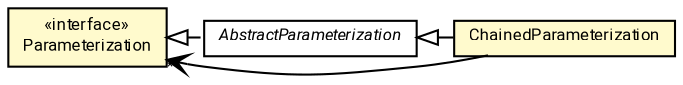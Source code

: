 #!/usr/local/bin/dot
#
# Class diagram 
# Generated by UMLGraph version R5_7_2-60-g0e99a6 (http://www.spinellis.gr/umlgraph/)
#

digraph G {
	graph [fontnames="svg"]
	edge [fontname="Roboto",fontsize=7,labelfontname="Roboto",labelfontsize=7,color="black"];
	node [fontname="Roboto",fontcolor="black",fontsize=8,shape=plaintext,margin=0,width=0,height=0];
	nodesep=0.15;
	ranksep=0.25;
	rankdir=LR;
	// de.lmu.ifi.dbs.elki.utilities.optionhandling.parameterization.Parameterization
	c2386514 [label=<<table title="de.lmu.ifi.dbs.elki.utilities.optionhandling.parameterization.Parameterization" border="0" cellborder="1" cellspacing="0" cellpadding="2" bgcolor="LemonChiffon" href="Parameterization.html" target="_parent">
		<tr><td><table border="0" cellspacing="0" cellpadding="1">
		<tr><td align="center" balign="center"> &#171;interface&#187; </td></tr>
		<tr><td align="center" balign="center"> <font face="Roboto">Parameterization</font> </td></tr>
		</table></td></tr>
		</table>>, URL="Parameterization.html"];
	// de.lmu.ifi.dbs.elki.utilities.optionhandling.parameterization.ChainedParameterization
	c2386519 [label=<<table title="de.lmu.ifi.dbs.elki.utilities.optionhandling.parameterization.ChainedParameterization" border="0" cellborder="1" cellspacing="0" cellpadding="2" bgcolor="lemonChiffon" href="ChainedParameterization.html" target="_parent">
		<tr><td><table border="0" cellspacing="0" cellpadding="1">
		<tr><td align="center" balign="center"> <font face="Roboto">ChainedParameterization</font> </td></tr>
		</table></td></tr>
		</table>>, URL="ChainedParameterization.html"];
	// de.lmu.ifi.dbs.elki.utilities.optionhandling.parameterization.AbstractParameterization
	c2386520 [label=<<table title="de.lmu.ifi.dbs.elki.utilities.optionhandling.parameterization.AbstractParameterization" border="0" cellborder="1" cellspacing="0" cellpadding="2" href="AbstractParameterization.html" target="_parent">
		<tr><td><table border="0" cellspacing="0" cellpadding="1">
		<tr><td align="center" balign="center"> <font face="Roboto"><i>AbstractParameterization</i></font> </td></tr>
		</table></td></tr>
		</table>>, URL="AbstractParameterization.html"];
	// de.lmu.ifi.dbs.elki.utilities.optionhandling.parameterization.ChainedParameterization extends de.lmu.ifi.dbs.elki.utilities.optionhandling.parameterization.AbstractParameterization
	c2386520 -> c2386519 [arrowtail=empty,dir=back,weight=10];
	// de.lmu.ifi.dbs.elki.utilities.optionhandling.parameterization.AbstractParameterization implements de.lmu.ifi.dbs.elki.utilities.optionhandling.parameterization.Parameterization
	c2386514 -> c2386520 [arrowtail=empty,style=dashed,dir=back,weight=9];
	// de.lmu.ifi.dbs.elki.utilities.optionhandling.parameterization.ChainedParameterization navassoc de.lmu.ifi.dbs.elki.utilities.optionhandling.parameterization.Parameterization
	c2386519 -> c2386514 [arrowhead=open,weight=1,headlabel="*"];
}

